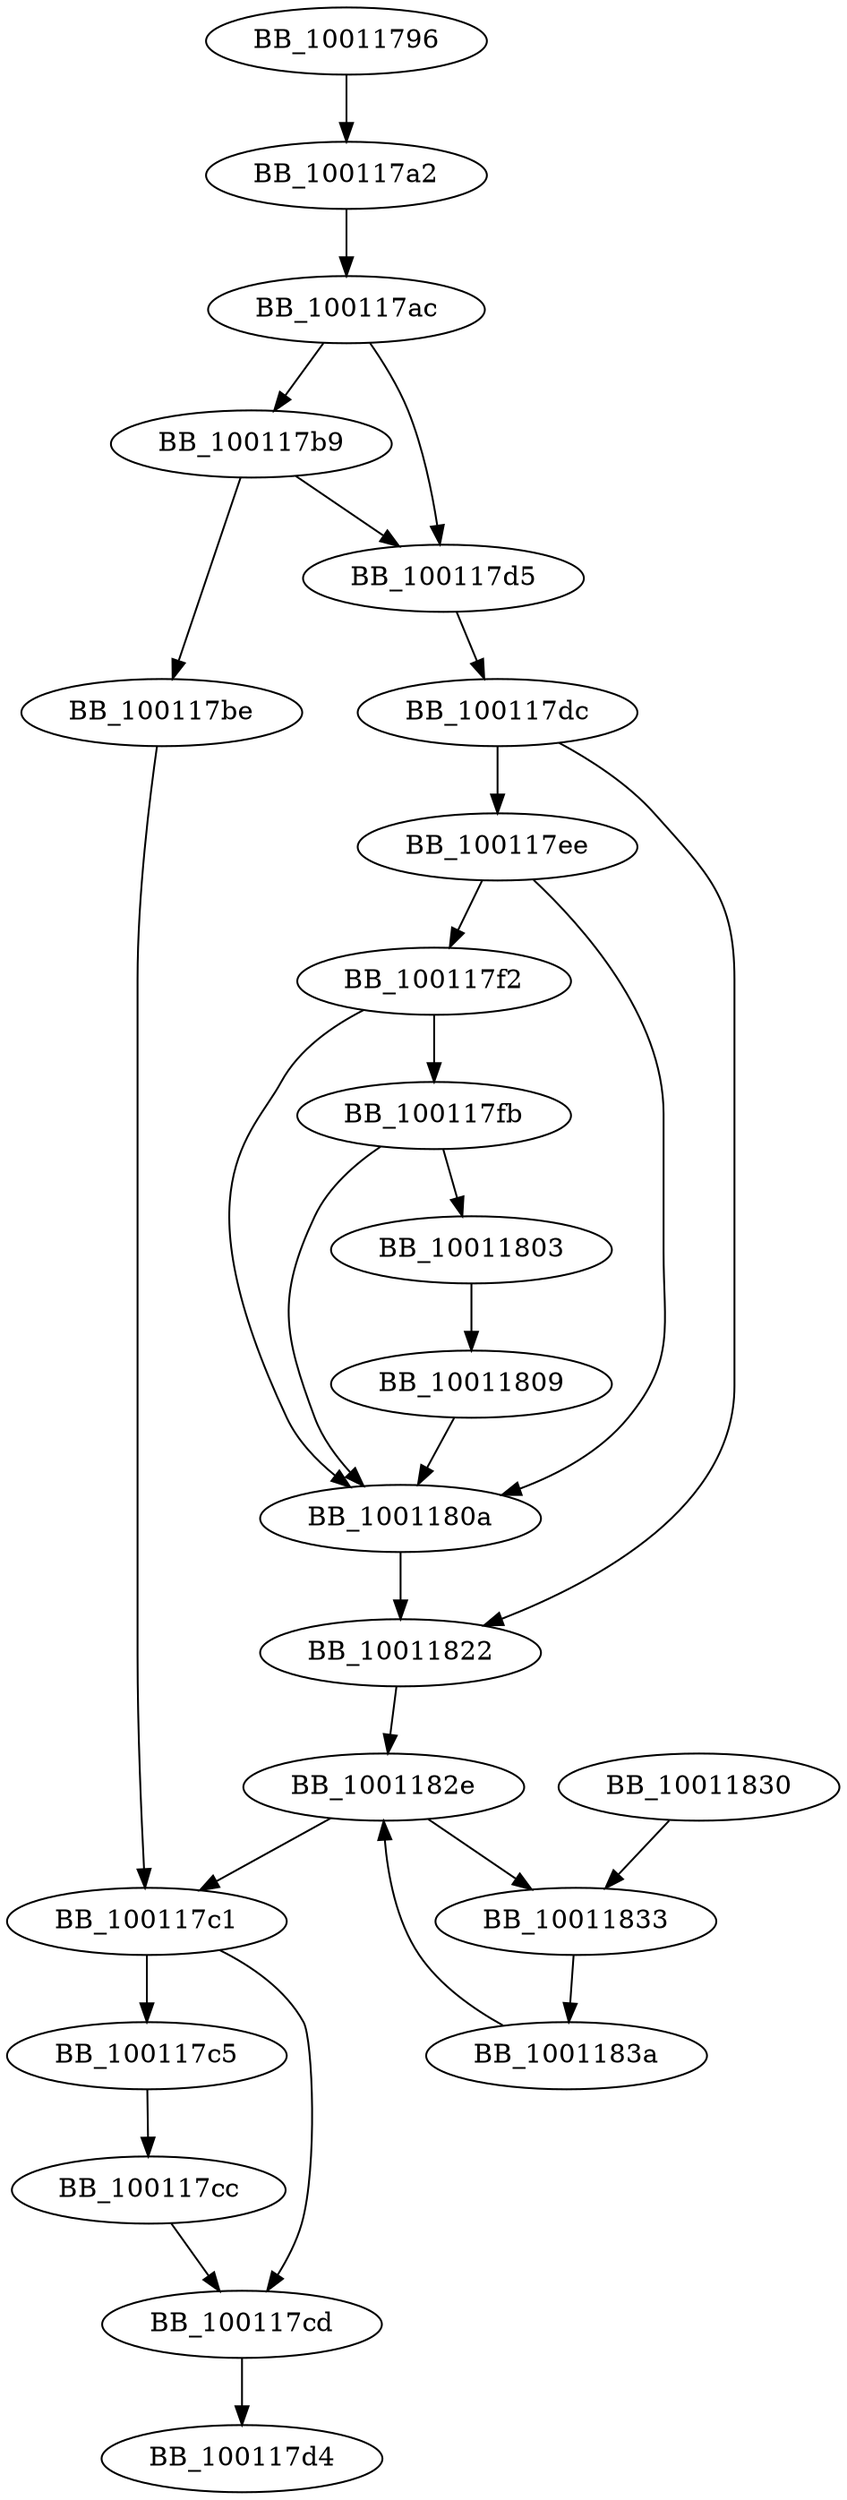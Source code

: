 DiGraph ___updatetmbcinfo{
BB_10011796->BB_100117a2
BB_100117a2->BB_100117ac
BB_100117ac->BB_100117b9
BB_100117ac->BB_100117d5
BB_100117b9->BB_100117be
BB_100117b9->BB_100117d5
BB_100117be->BB_100117c1
BB_100117c1->BB_100117c5
BB_100117c1->BB_100117cd
BB_100117c5->BB_100117cc
BB_100117cc->BB_100117cd
BB_100117cd->BB_100117d4
BB_100117d5->BB_100117dc
BB_100117dc->BB_100117ee
BB_100117dc->BB_10011822
BB_100117ee->BB_100117f2
BB_100117ee->BB_1001180a
BB_100117f2->BB_100117fb
BB_100117f2->BB_1001180a
BB_100117fb->BB_10011803
BB_100117fb->BB_1001180a
BB_10011803->BB_10011809
BB_10011809->BB_1001180a
BB_1001180a->BB_10011822
BB_10011822->BB_1001182e
BB_1001182e->BB_100117c1
BB_1001182e->BB_10011833
BB_10011830->BB_10011833
BB_10011833->BB_1001183a
BB_1001183a->BB_1001182e
}
